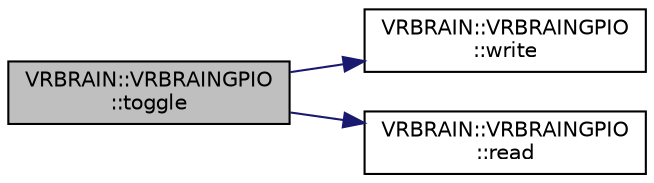 digraph "VRBRAIN::VRBRAINGPIO::toggle"
{
 // INTERACTIVE_SVG=YES
  edge [fontname="Helvetica",fontsize="10",labelfontname="Helvetica",labelfontsize="10"];
  node [fontname="Helvetica",fontsize="10",shape=record];
  rankdir="LR";
  Node1 [label="VRBRAIN::VRBRAINGPIO\l::toggle",height=0.2,width=0.4,color="black", fillcolor="grey75", style="filled" fontcolor="black"];
  Node1 -> Node2 [color="midnightblue",fontsize="10",style="solid",fontname="Helvetica"];
  Node2 [label="VRBRAIN::VRBRAINGPIO\l::write",height=0.2,width=0.4,color="black", fillcolor="white", style="filled",URL="$classVRBRAIN_1_1VRBRAINGPIO.html#a4c245090488cf8b1d40f46d2d3ea8dd5"];
  Node1 -> Node3 [color="midnightblue",fontsize="10",style="solid",fontname="Helvetica"];
  Node3 [label="VRBRAIN::VRBRAINGPIO\l::read",height=0.2,width=0.4,color="black", fillcolor="white", style="filled",URL="$classVRBRAIN_1_1VRBRAINGPIO.html#a26f0b62193f6f6b4fe0a408a63d6fcb5"];
}

